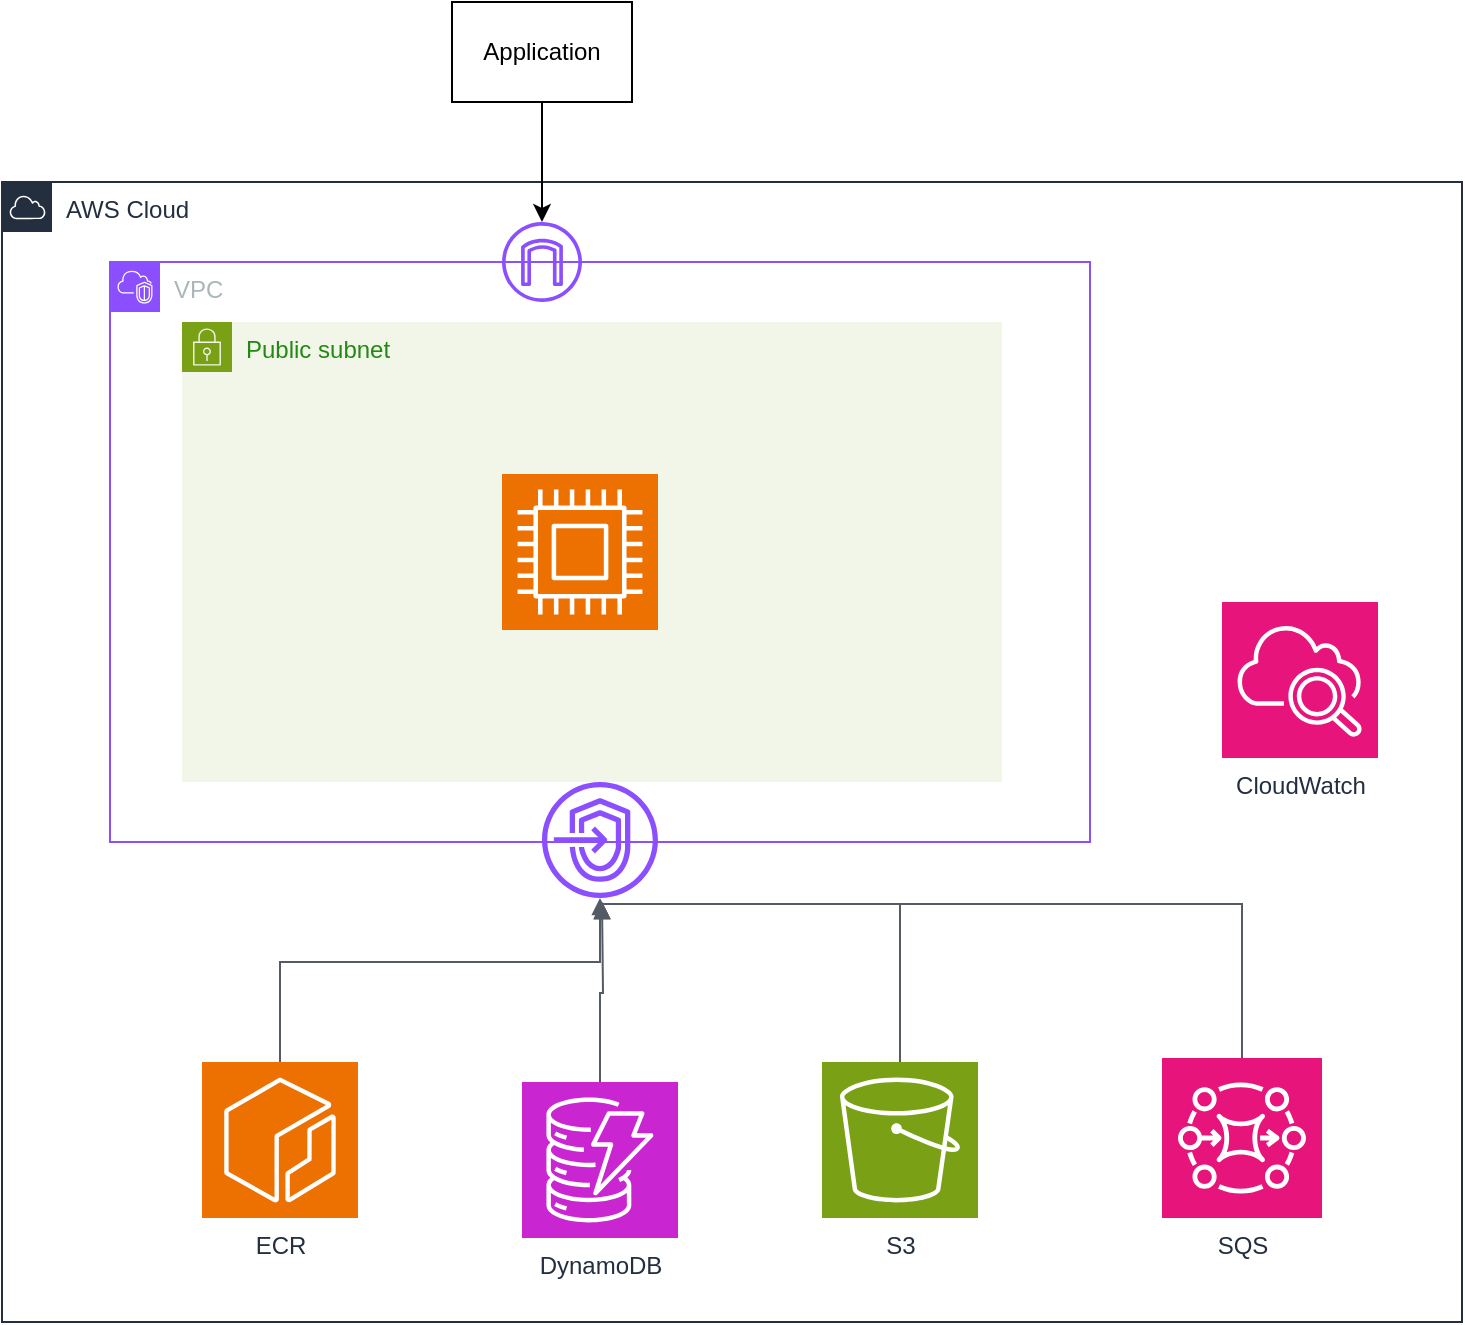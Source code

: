 <mxfile version="26.2.12">
  <diagram name="Page-1" id="deNusmg3Q1PVuWGjpd64">
    <mxGraphModel dx="1217" dy="1764" grid="1" gridSize="10" guides="1" tooltips="1" connect="1" arrows="1" fold="1" page="1" pageScale="1" pageWidth="850" pageHeight="1100" math="0" shadow="0">
      <root>
        <mxCell id="0" />
        <mxCell id="1" parent="0" />
        <mxCell id="um8hD4t-XHKmUuhyHEUy-1" value="AWS Cloud" style="points=[[0,0],[0.25,0],[0.5,0],[0.75,0],[1,0],[1,0.25],[1,0.5],[1,0.75],[1,1],[0.75,1],[0.5,1],[0.25,1],[0,1],[0,0.75],[0,0.5],[0,0.25]];outlineConnect=0;gradientColor=none;html=1;whiteSpace=wrap;fontSize=12;fontStyle=0;container=1;pointerEvents=0;collapsible=0;recursiveResize=0;shape=mxgraph.aws4.group;grIcon=mxgraph.aws4.group_aws_cloud;strokeColor=#232F3E;fillColor=none;verticalAlign=top;align=left;spacingLeft=30;fontColor=#232F3E;dashed=0;" vertex="1" parent="1">
          <mxGeometry x="60" y="-180" width="730" height="570" as="geometry" />
        </mxCell>
        <mxCell id="um8hD4t-XHKmUuhyHEUy-5" value="ECR" style="sketch=0;points=[[0,0,0],[0.25,0,0],[0.5,0,0],[0.75,0,0],[1,0,0],[0,1,0],[0.25,1,0],[0.5,1,0],[0.75,1,0],[1,1,0],[0,0.25,0],[0,0.5,0],[0,0.75,0],[1,0.25,0],[1,0.5,0],[1,0.75,0]];outlineConnect=0;fontColor=#232F3E;fillColor=#ED7100;strokeColor=#ffffff;dashed=0;verticalLabelPosition=bottom;verticalAlign=top;align=center;html=1;fontSize=12;fontStyle=0;aspect=fixed;shape=mxgraph.aws4.resourceIcon;resIcon=mxgraph.aws4.ecr;" vertex="1" parent="um8hD4t-XHKmUuhyHEUy-1">
          <mxGeometry x="100" y="440" width="78" height="78" as="geometry" />
        </mxCell>
        <mxCell id="um8hD4t-XHKmUuhyHEUy-6" value="DynamoDB" style="sketch=0;points=[[0,0,0],[0.25,0,0],[0.5,0,0],[0.75,0,0],[1,0,0],[0,1,0],[0.25,1,0],[0.5,1,0],[0.75,1,0],[1,1,0],[0,0.25,0],[0,0.5,0],[0,0.75,0],[1,0.25,0],[1,0.5,0],[1,0.75,0]];outlineConnect=0;fontColor=#232F3E;fillColor=#C925D1;strokeColor=#ffffff;dashed=0;verticalLabelPosition=bottom;verticalAlign=top;align=center;html=1;fontSize=12;fontStyle=0;aspect=fixed;shape=mxgraph.aws4.resourceIcon;resIcon=mxgraph.aws4.dynamodb;" vertex="1" parent="um8hD4t-XHKmUuhyHEUy-1">
          <mxGeometry x="260" y="450" width="78" height="78" as="geometry" />
        </mxCell>
        <mxCell id="um8hD4t-XHKmUuhyHEUy-7" value="S3" style="sketch=0;points=[[0,0,0],[0.25,0,0],[0.5,0,0],[0.75,0,0],[1,0,0],[0,1,0],[0.25,1,0],[0.5,1,0],[0.75,1,0],[1,1,0],[0,0.25,0],[0,0.5,0],[0,0.75,0],[1,0.25,0],[1,0.5,0],[1,0.75,0]];outlineConnect=0;fontColor=#232F3E;fillColor=#7AA116;strokeColor=#ffffff;dashed=0;verticalLabelPosition=bottom;verticalAlign=top;align=center;html=1;fontSize=12;fontStyle=0;aspect=fixed;shape=mxgraph.aws4.resourceIcon;resIcon=mxgraph.aws4.s3;" vertex="1" parent="um8hD4t-XHKmUuhyHEUy-1">
          <mxGeometry x="410" y="440" width="78" height="78" as="geometry" />
        </mxCell>
        <mxCell id="um8hD4t-XHKmUuhyHEUy-11" value="CloudWatch" style="sketch=0;points=[[0,0,0],[0.25,0,0],[0.5,0,0],[0.75,0,0],[1,0,0],[0,1,0],[0.25,1,0],[0.5,1,0],[0.75,1,0],[1,1,0],[0,0.25,0],[0,0.5,0],[0,0.75,0],[1,0.25,0],[1,0.5,0],[1,0.75,0]];points=[[0,0,0],[0.25,0,0],[0.5,0,0],[0.75,0,0],[1,0,0],[0,1,0],[0.25,1,0],[0.5,1,0],[0.75,1,0],[1,1,0],[0,0.25,0],[0,0.5,0],[0,0.75,0],[1,0.25,0],[1,0.5,0],[1,0.75,0]];outlineConnect=0;fontColor=#232F3E;fillColor=#E7157B;strokeColor=#ffffff;dashed=0;verticalLabelPosition=bottom;verticalAlign=top;align=center;html=1;fontSize=12;fontStyle=0;aspect=fixed;shape=mxgraph.aws4.resourceIcon;resIcon=mxgraph.aws4.cloudwatch_2;" vertex="1" parent="um8hD4t-XHKmUuhyHEUy-1">
          <mxGeometry x="610" y="210" width="78" height="78" as="geometry" />
        </mxCell>
        <mxCell id="um8hD4t-XHKmUuhyHEUy-13" value="" style="sketch=0;outlineConnect=0;fontColor=#232F3E;gradientColor=none;fillColor=#8C4FFF;strokeColor=none;dashed=0;verticalLabelPosition=bottom;verticalAlign=top;align=center;html=1;fontSize=12;fontStyle=0;aspect=fixed;pointerEvents=1;shape=mxgraph.aws4.endpoints;" vertex="1" parent="um8hD4t-XHKmUuhyHEUy-1">
          <mxGeometry x="270" y="300" width="58" height="58" as="geometry" />
        </mxCell>
        <mxCell id="um8hD4t-XHKmUuhyHEUy-14" value="SQS" style="sketch=0;points=[[0,0,0],[0.25,0,0],[0.5,0,0],[0.75,0,0],[1,0,0],[0,1,0],[0.25,1,0],[0.5,1,0],[0.75,1,0],[1,1,0],[0,0.25,0],[0,0.5,0],[0,0.75,0],[1,0.25,0],[1,0.5,0],[1,0.75,0]];outlineConnect=0;fontColor=#232F3E;fillColor=#E7157B;strokeColor=#ffffff;dashed=0;verticalLabelPosition=bottom;verticalAlign=top;align=center;html=1;fontSize=12;fontStyle=0;aspect=fixed;shape=mxgraph.aws4.resourceIcon;resIcon=mxgraph.aws4.mq;" vertex="1" parent="um8hD4t-XHKmUuhyHEUy-1">
          <mxGeometry x="580" y="438" width="80" height="80" as="geometry" />
        </mxCell>
        <mxCell id="um8hD4t-XHKmUuhyHEUy-15" value="" style="edgeStyle=orthogonalEdgeStyle;html=1;endArrow=none;elbow=vertical;startArrow=block;startFill=1;strokeColor=#545B64;rounded=0;" edge="1" parent="um8hD4t-XHKmUuhyHEUy-1" source="um8hD4t-XHKmUuhyHEUy-13" target="um8hD4t-XHKmUuhyHEUy-5">
          <mxGeometry width="100" relative="1" as="geometry">
            <mxPoint x="330" y="250" as="sourcePoint" />
            <mxPoint x="430" y="250" as="targetPoint" />
            <Array as="points">
              <mxPoint x="299" y="390" />
              <mxPoint x="139" y="390" />
            </Array>
          </mxGeometry>
        </mxCell>
        <mxCell id="um8hD4t-XHKmUuhyHEUy-2" value="VPC" style="points=[[0,0],[0.25,0],[0.5,0],[0.75,0],[1,0],[1,0.25],[1,0.5],[1,0.75],[1,1],[0.75,1],[0.5,1],[0.25,1],[0,1],[0,0.75],[0,0.5],[0,0.25]];outlineConnect=0;gradientColor=none;html=1;whiteSpace=wrap;fontSize=12;fontStyle=0;container=1;pointerEvents=0;collapsible=0;recursiveResize=0;shape=mxgraph.aws4.group;grIcon=mxgraph.aws4.group_vpc2;strokeColor=#8C4FFF;fillColor=none;verticalAlign=top;align=left;spacingLeft=30;fontColor=#AAB7B8;dashed=0;" vertex="1" parent="um8hD4t-XHKmUuhyHEUy-1">
          <mxGeometry x="54" y="40" width="490" height="290" as="geometry" />
        </mxCell>
        <mxCell id="um8hD4t-XHKmUuhyHEUy-17" value="" style="edgeStyle=orthogonalEdgeStyle;html=1;endArrow=none;elbow=vertical;startArrow=block;startFill=1;strokeColor=#545B64;rounded=0;entryX=0.5;entryY=0;entryDx=0;entryDy=0;entryPerimeter=0;" edge="1" parent="um8hD4t-XHKmUuhyHEUy-1" target="um8hD4t-XHKmUuhyHEUy-6">
          <mxGeometry width="100" relative="1" as="geometry">
            <mxPoint x="300" y="360" as="sourcePoint" />
            <mxPoint x="149" y="450" as="targetPoint" />
            <Array as="points" />
          </mxGeometry>
        </mxCell>
        <mxCell id="um8hD4t-XHKmUuhyHEUy-3" value="Public subnet" style="points=[[0,0],[0.25,0],[0.5,0],[0.75,0],[1,0],[1,0.25],[1,0.5],[1,0.75],[1,1],[0.75,1],[0.5,1],[0.25,1],[0,1],[0,0.75],[0,0.5],[0,0.25]];outlineConnect=0;gradientColor=none;html=1;whiteSpace=wrap;fontSize=12;fontStyle=0;container=1;pointerEvents=0;collapsible=0;recursiveResize=0;shape=mxgraph.aws4.group;grIcon=mxgraph.aws4.group_security_group;grStroke=0;strokeColor=#7AA116;fillColor=#F2F6E8;verticalAlign=top;align=left;spacingLeft=30;fontColor=#248814;dashed=0;" vertex="1" parent="1">
          <mxGeometry x="150" y="-110" width="410" height="230" as="geometry" />
        </mxCell>
        <mxCell id="um8hD4t-XHKmUuhyHEUy-4" value="" style="sketch=0;points=[[0,0,0],[0.25,0,0],[0.5,0,0],[0.75,0,0],[1,0,0],[0,1,0],[0.25,1,0],[0.5,1,0],[0.75,1,0],[1,1,0],[0,0.25,0],[0,0.5,0],[0,0.75,0],[1,0.25,0],[1,0.5,0],[1,0.75,0]];outlineConnect=0;fontColor=#232F3E;fillColor=#ED7100;strokeColor=#ffffff;dashed=0;verticalLabelPosition=bottom;verticalAlign=top;align=center;html=1;fontSize=12;fontStyle=0;aspect=fixed;shape=mxgraph.aws4.resourceIcon;resIcon=mxgraph.aws4.compute;" vertex="1" parent="um8hD4t-XHKmUuhyHEUy-3">
          <mxGeometry x="160" y="76" width="78" height="78" as="geometry" />
        </mxCell>
        <mxCell id="um8hD4t-XHKmUuhyHEUy-8" value="" style="sketch=0;outlineConnect=0;fontColor=#232F3E;gradientColor=none;fillColor=#8C4FFF;strokeColor=none;dashed=0;verticalLabelPosition=bottom;verticalAlign=top;align=center;html=1;fontSize=12;fontStyle=0;aspect=fixed;pointerEvents=1;shape=mxgraph.aws4.internet_gateway;" vertex="1" parent="1">
          <mxGeometry x="310" y="-160" width="40" height="40" as="geometry" />
        </mxCell>
        <mxCell id="um8hD4t-XHKmUuhyHEUy-9" value="Application" style="rounded=0;whiteSpace=wrap;html=1;" vertex="1" parent="1">
          <mxGeometry x="285" y="-270" width="90" height="50" as="geometry" />
        </mxCell>
        <mxCell id="um8hD4t-XHKmUuhyHEUy-10" value="" style="endArrow=classic;html=1;rounded=0;exitX=0.5;exitY=1;exitDx=0;exitDy=0;" edge="1" parent="1" source="um8hD4t-XHKmUuhyHEUy-9" target="um8hD4t-XHKmUuhyHEUy-8">
          <mxGeometry width="50" height="50" relative="1" as="geometry">
            <mxPoint x="420" y="-20" as="sourcePoint" />
            <mxPoint x="470" y="-70" as="targetPoint" />
          </mxGeometry>
        </mxCell>
        <mxCell id="um8hD4t-XHKmUuhyHEUy-18" value="" style="edgeStyle=orthogonalEdgeStyle;html=1;endArrow=none;elbow=vertical;startArrow=block;startFill=1;strokeColor=#545B64;rounded=0;entryX=0.5;entryY=0;entryDx=0;entryDy=0;entryPerimeter=0;" edge="1" parent="1" target="um8hD4t-XHKmUuhyHEUy-7">
          <mxGeometry width="100" relative="1" as="geometry">
            <mxPoint x="360" y="180" as="sourcePoint" />
            <mxPoint x="490" y="70" as="targetPoint" />
            <Array as="points">
              <mxPoint x="360" y="181" />
              <mxPoint x="509" y="181" />
            </Array>
          </mxGeometry>
        </mxCell>
        <mxCell id="um8hD4t-XHKmUuhyHEUy-19" value="" style="edgeStyle=orthogonalEdgeStyle;html=1;endArrow=none;elbow=vertical;startArrow=block;startFill=1;strokeColor=#545B64;rounded=0;entryX=0.5;entryY=0;entryDx=0;entryDy=0;entryPerimeter=0;" edge="1" parent="1" target="um8hD4t-XHKmUuhyHEUy-14">
          <mxGeometry width="100" relative="1" as="geometry">
            <mxPoint x="360" y="180" as="sourcePoint" />
            <mxPoint x="490" y="70" as="targetPoint" />
            <Array as="points">
              <mxPoint x="360" y="181" />
              <mxPoint x="680" y="181" />
            </Array>
          </mxGeometry>
        </mxCell>
      </root>
    </mxGraphModel>
  </diagram>
</mxfile>
